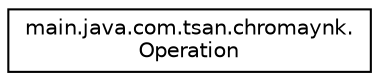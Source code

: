 digraph "Graphical Class Hierarchy"
{
 // LATEX_PDF_SIZE
  edge [fontname="Helvetica",fontsize="10",labelfontname="Helvetica",labelfontsize="10"];
  node [fontname="Helvetica",fontsize="10",shape=record];
  rankdir="LR";
  Node0 [label="main.java.com.tsan.chromaynk.\lOperation",height=0.2,width=0.4,color="black", fillcolor="white", style="filled",URL="$enummain_1_1java_1_1com_1_1tsan_1_1chromaynk_1_1Operation.html",tooltip=" "];
}
